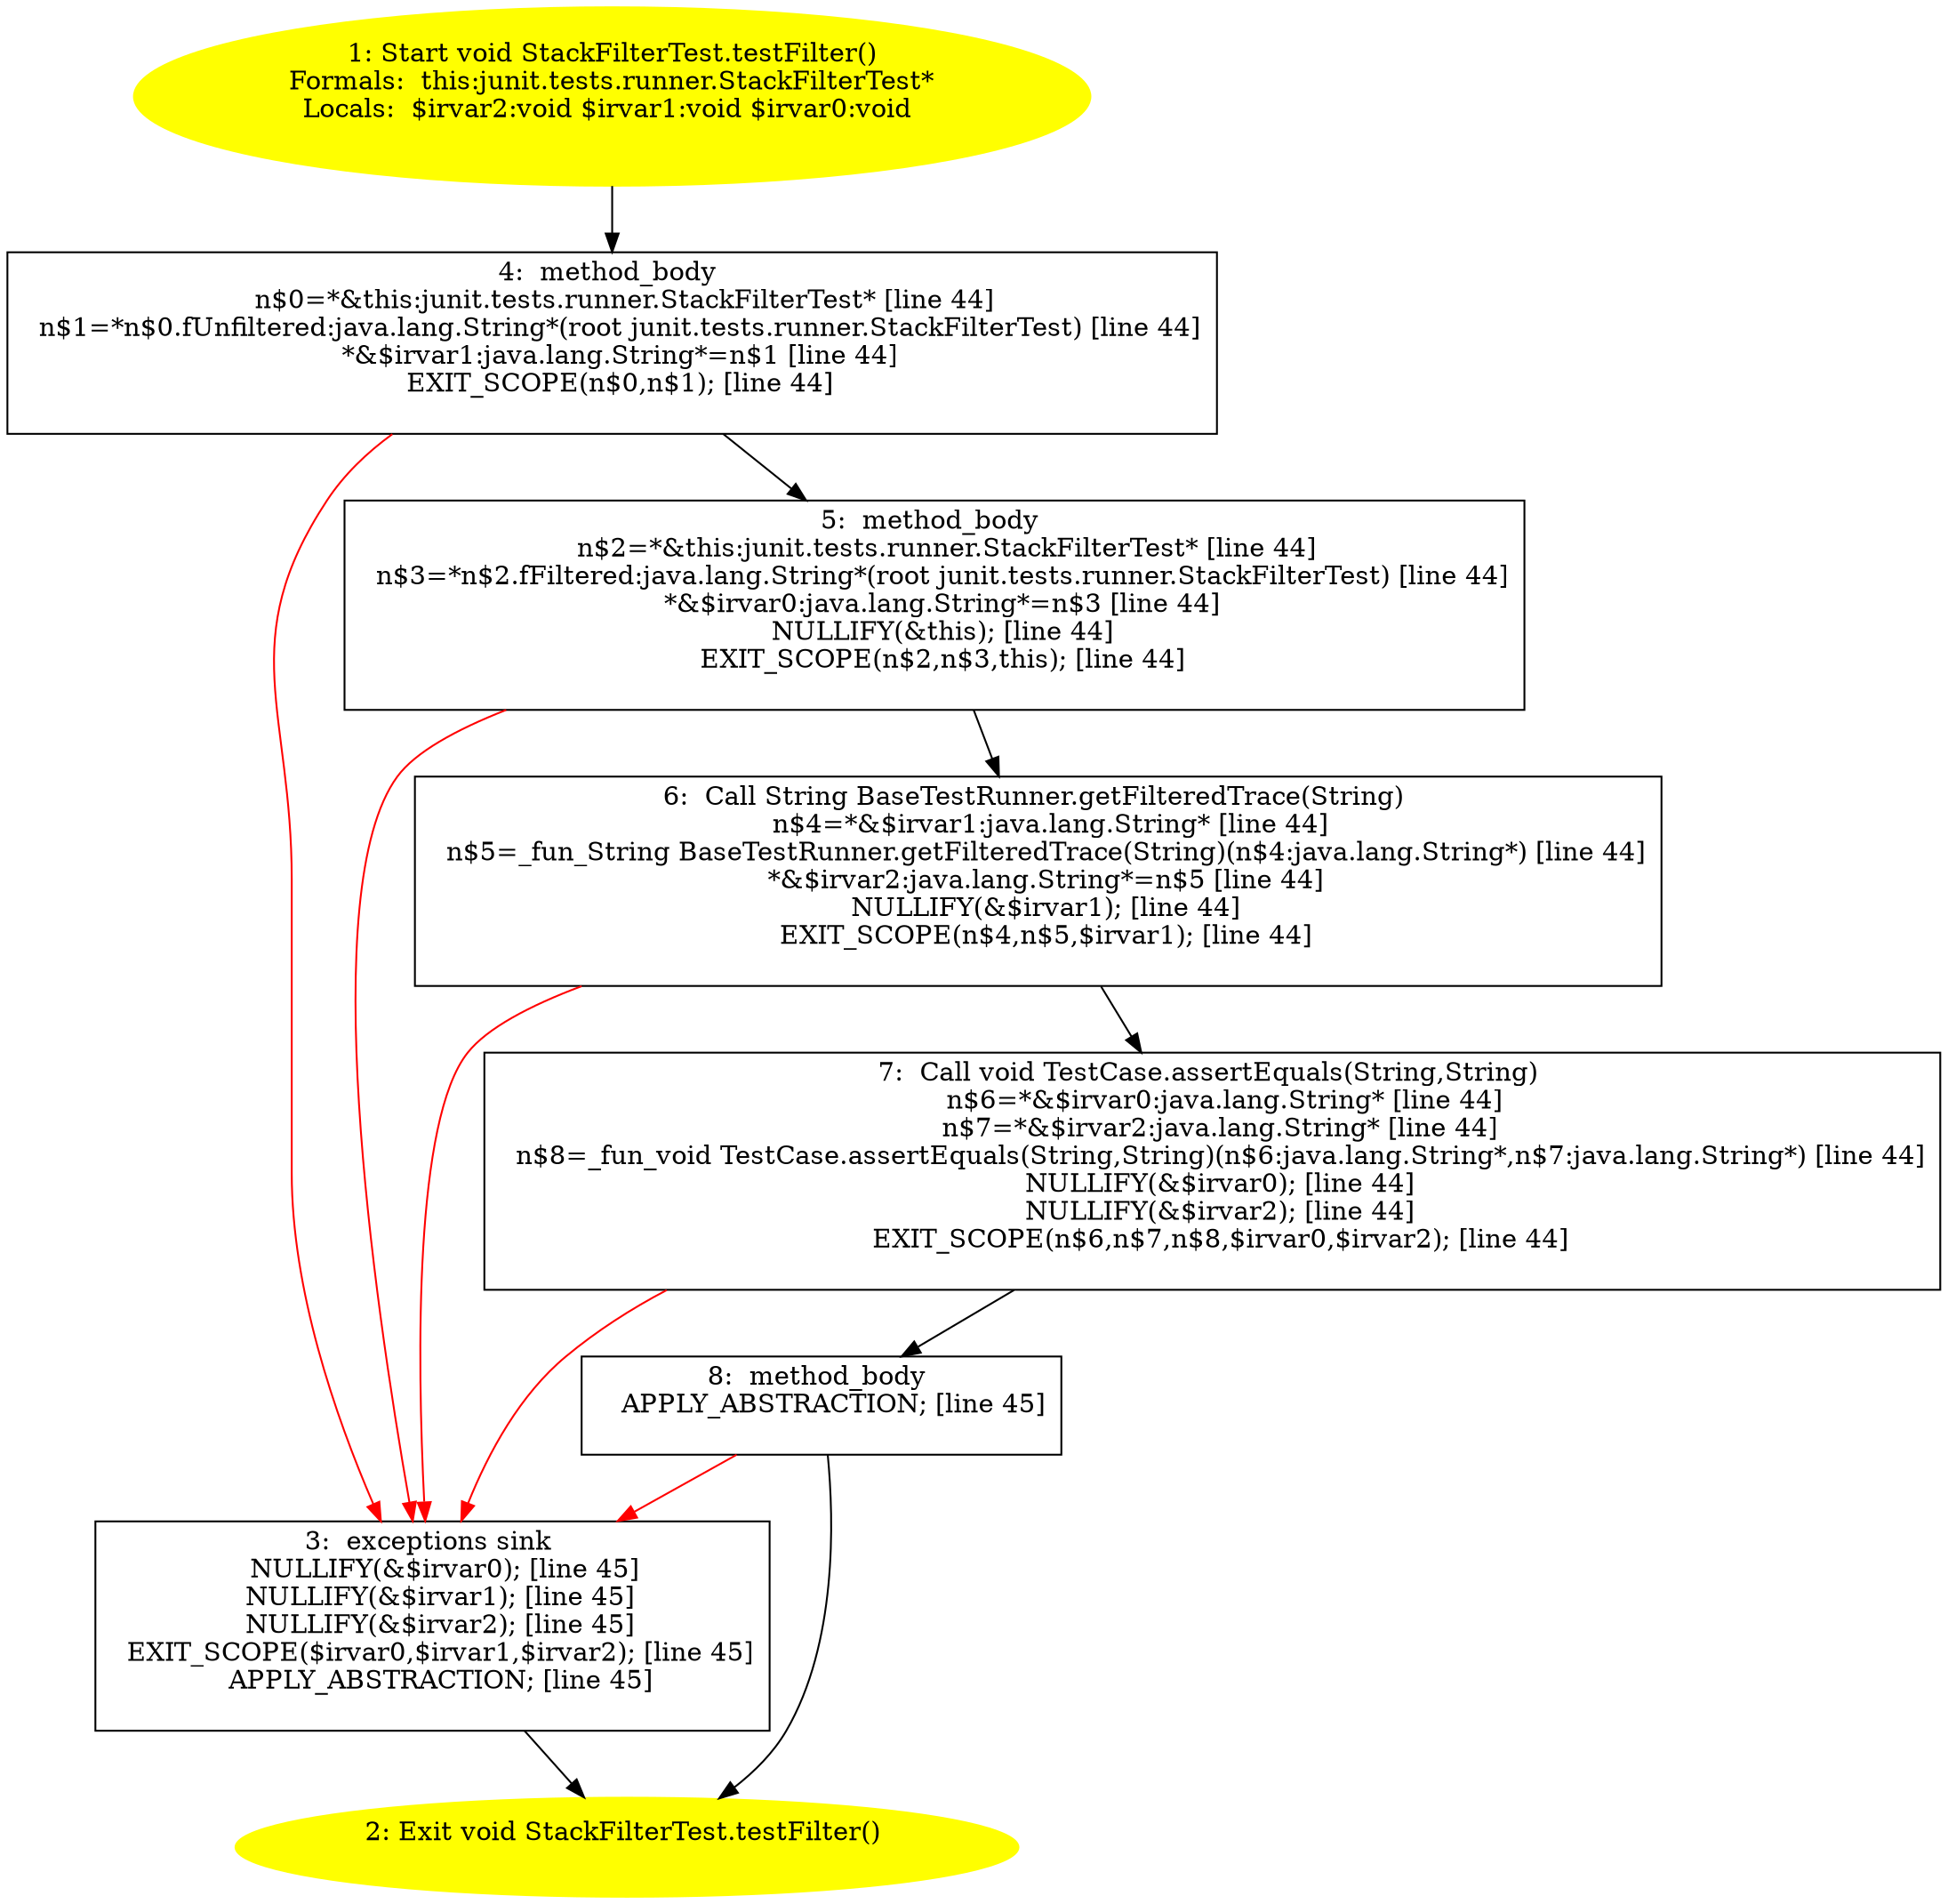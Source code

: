 /* @generated */
digraph cfg {
"junit.tests.runner.StackFilterTest.testFilter():void.c4f7a5eb07a14d1a1977166e6dddec86_1" [label="1: Start void StackFilterTest.testFilter()\nFormals:  this:junit.tests.runner.StackFilterTest*\nLocals:  $irvar2:void $irvar1:void $irvar0:void \n  " color=yellow style=filled]
	

	 "junit.tests.runner.StackFilterTest.testFilter():void.c4f7a5eb07a14d1a1977166e6dddec86_1" -> "junit.tests.runner.StackFilterTest.testFilter():void.c4f7a5eb07a14d1a1977166e6dddec86_4" ;
"junit.tests.runner.StackFilterTest.testFilter():void.c4f7a5eb07a14d1a1977166e6dddec86_2" [label="2: Exit void StackFilterTest.testFilter() \n  " color=yellow style=filled]
	

"junit.tests.runner.StackFilterTest.testFilter():void.c4f7a5eb07a14d1a1977166e6dddec86_3" [label="3:  exceptions sink \n   NULLIFY(&$irvar0); [line 45]\n  NULLIFY(&$irvar1); [line 45]\n  NULLIFY(&$irvar2); [line 45]\n  EXIT_SCOPE($irvar0,$irvar1,$irvar2); [line 45]\n  APPLY_ABSTRACTION; [line 45]\n " shape="box"]
	

	 "junit.tests.runner.StackFilterTest.testFilter():void.c4f7a5eb07a14d1a1977166e6dddec86_3" -> "junit.tests.runner.StackFilterTest.testFilter():void.c4f7a5eb07a14d1a1977166e6dddec86_2" ;
"junit.tests.runner.StackFilterTest.testFilter():void.c4f7a5eb07a14d1a1977166e6dddec86_4" [label="4:  method_body \n   n$0=*&this:junit.tests.runner.StackFilterTest* [line 44]\n  n$1=*n$0.fUnfiltered:java.lang.String*(root junit.tests.runner.StackFilterTest) [line 44]\n  *&$irvar1:java.lang.String*=n$1 [line 44]\n  EXIT_SCOPE(n$0,n$1); [line 44]\n " shape="box"]
	

	 "junit.tests.runner.StackFilterTest.testFilter():void.c4f7a5eb07a14d1a1977166e6dddec86_4" -> "junit.tests.runner.StackFilterTest.testFilter():void.c4f7a5eb07a14d1a1977166e6dddec86_5" ;
	 "junit.tests.runner.StackFilterTest.testFilter():void.c4f7a5eb07a14d1a1977166e6dddec86_4" -> "junit.tests.runner.StackFilterTest.testFilter():void.c4f7a5eb07a14d1a1977166e6dddec86_3" [color="red" ];
"junit.tests.runner.StackFilterTest.testFilter():void.c4f7a5eb07a14d1a1977166e6dddec86_5" [label="5:  method_body \n   n$2=*&this:junit.tests.runner.StackFilterTest* [line 44]\n  n$3=*n$2.fFiltered:java.lang.String*(root junit.tests.runner.StackFilterTest) [line 44]\n  *&$irvar0:java.lang.String*=n$3 [line 44]\n  NULLIFY(&this); [line 44]\n  EXIT_SCOPE(n$2,n$3,this); [line 44]\n " shape="box"]
	

	 "junit.tests.runner.StackFilterTest.testFilter():void.c4f7a5eb07a14d1a1977166e6dddec86_5" -> "junit.tests.runner.StackFilterTest.testFilter():void.c4f7a5eb07a14d1a1977166e6dddec86_6" ;
	 "junit.tests.runner.StackFilterTest.testFilter():void.c4f7a5eb07a14d1a1977166e6dddec86_5" -> "junit.tests.runner.StackFilterTest.testFilter():void.c4f7a5eb07a14d1a1977166e6dddec86_3" [color="red" ];
"junit.tests.runner.StackFilterTest.testFilter():void.c4f7a5eb07a14d1a1977166e6dddec86_6" [label="6:  Call String BaseTestRunner.getFilteredTrace(String) \n   n$4=*&$irvar1:java.lang.String* [line 44]\n  n$5=_fun_String BaseTestRunner.getFilteredTrace(String)(n$4:java.lang.String*) [line 44]\n  *&$irvar2:java.lang.String*=n$5 [line 44]\n  NULLIFY(&$irvar1); [line 44]\n  EXIT_SCOPE(n$4,n$5,$irvar1); [line 44]\n " shape="box"]
	

	 "junit.tests.runner.StackFilterTest.testFilter():void.c4f7a5eb07a14d1a1977166e6dddec86_6" -> "junit.tests.runner.StackFilterTest.testFilter():void.c4f7a5eb07a14d1a1977166e6dddec86_7" ;
	 "junit.tests.runner.StackFilterTest.testFilter():void.c4f7a5eb07a14d1a1977166e6dddec86_6" -> "junit.tests.runner.StackFilterTest.testFilter():void.c4f7a5eb07a14d1a1977166e6dddec86_3" [color="red" ];
"junit.tests.runner.StackFilterTest.testFilter():void.c4f7a5eb07a14d1a1977166e6dddec86_7" [label="7:  Call void TestCase.assertEquals(String,String) \n   n$6=*&$irvar0:java.lang.String* [line 44]\n  n$7=*&$irvar2:java.lang.String* [line 44]\n  n$8=_fun_void TestCase.assertEquals(String,String)(n$6:java.lang.String*,n$7:java.lang.String*) [line 44]\n  NULLIFY(&$irvar0); [line 44]\n  NULLIFY(&$irvar2); [line 44]\n  EXIT_SCOPE(n$6,n$7,n$8,$irvar0,$irvar2); [line 44]\n " shape="box"]
	

	 "junit.tests.runner.StackFilterTest.testFilter():void.c4f7a5eb07a14d1a1977166e6dddec86_7" -> "junit.tests.runner.StackFilterTest.testFilter():void.c4f7a5eb07a14d1a1977166e6dddec86_8" ;
	 "junit.tests.runner.StackFilterTest.testFilter():void.c4f7a5eb07a14d1a1977166e6dddec86_7" -> "junit.tests.runner.StackFilterTest.testFilter():void.c4f7a5eb07a14d1a1977166e6dddec86_3" [color="red" ];
"junit.tests.runner.StackFilterTest.testFilter():void.c4f7a5eb07a14d1a1977166e6dddec86_8" [label="8:  method_body \n   APPLY_ABSTRACTION; [line 45]\n " shape="box"]
	

	 "junit.tests.runner.StackFilterTest.testFilter():void.c4f7a5eb07a14d1a1977166e6dddec86_8" -> "junit.tests.runner.StackFilterTest.testFilter():void.c4f7a5eb07a14d1a1977166e6dddec86_2" ;
	 "junit.tests.runner.StackFilterTest.testFilter():void.c4f7a5eb07a14d1a1977166e6dddec86_8" -> "junit.tests.runner.StackFilterTest.testFilter():void.c4f7a5eb07a14d1a1977166e6dddec86_3" [color="red" ];
}
